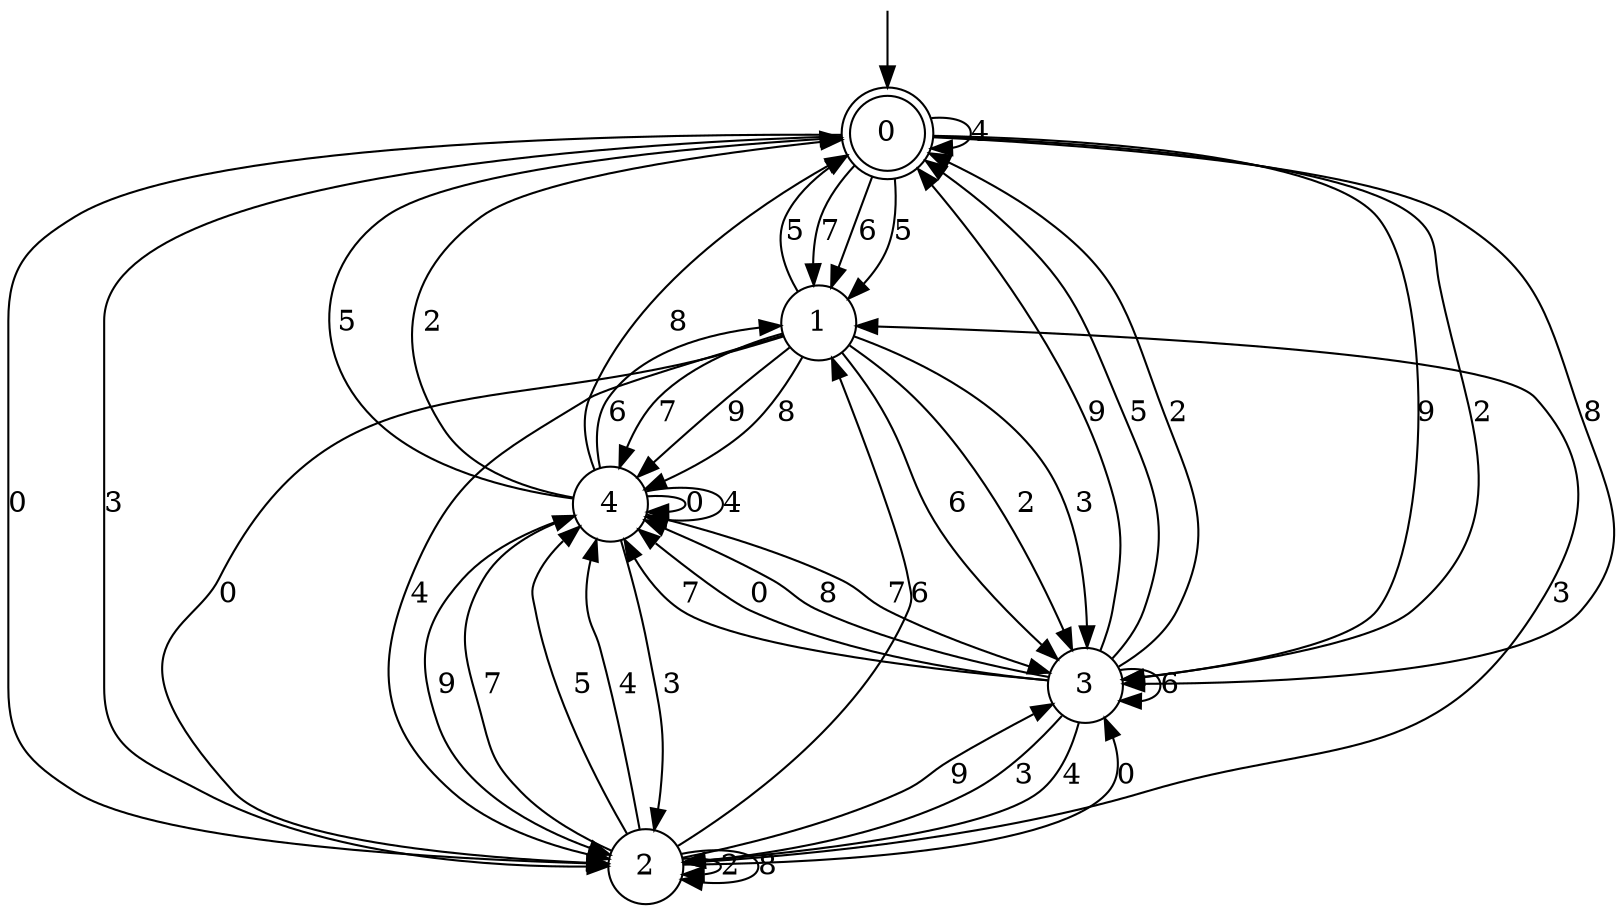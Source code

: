 digraph g {

	s0 [shape="doublecircle" label="0"];
	s1 [shape="circle" label="1"];
	s2 [shape="circle" label="2"];
	s3 [shape="circle" label="3"];
	s4 [shape="circle" label="4"];
	s0 -> s1 [label="7"];
	s0 -> s2 [label="0"];
	s0 -> s1 [label="6"];
	s0 -> s3 [label="9"];
	s0 -> s1 [label="5"];
	s0 -> s0 [label="4"];
	s0 -> s3 [label="2"];
	s0 -> s3 [label="8"];
	s0 -> s2 [label="3"];
	s1 -> s4 [label="7"];
	s1 -> s2 [label="0"];
	s1 -> s3 [label="6"];
	s1 -> s4 [label="9"];
	s1 -> s0 [label="5"];
	s1 -> s2 [label="4"];
	s1 -> s3 [label="2"];
	s1 -> s4 [label="8"];
	s1 -> s3 [label="3"];
	s2 -> s4 [label="7"];
	s2 -> s3 [label="0"];
	s2 -> s1 [label="6"];
	s2 -> s3 [label="9"];
	s2 -> s4 [label="5"];
	s2 -> s4 [label="4"];
	s2 -> s2 [label="2"];
	s2 -> s2 [label="8"];
	s2 -> s1 [label="3"];
	s3 -> s4 [label="7"];
	s3 -> s4 [label="0"];
	s3 -> s3 [label="6"];
	s3 -> s0 [label="9"];
	s3 -> s0 [label="5"];
	s3 -> s2 [label="4"];
	s3 -> s0 [label="2"];
	s3 -> s4 [label="8"];
	s3 -> s2 [label="3"];
	s4 -> s3 [label="7"];
	s4 -> s4 [label="0"];
	s4 -> s1 [label="6"];
	s4 -> s2 [label="9"];
	s4 -> s0 [label="5"];
	s4 -> s4 [label="4"];
	s4 -> s0 [label="2"];
	s4 -> s0 [label="8"];
	s4 -> s2 [label="3"];

__start0 [label="" shape="none" width="0" height="0"];
__start0 -> s0;

}
